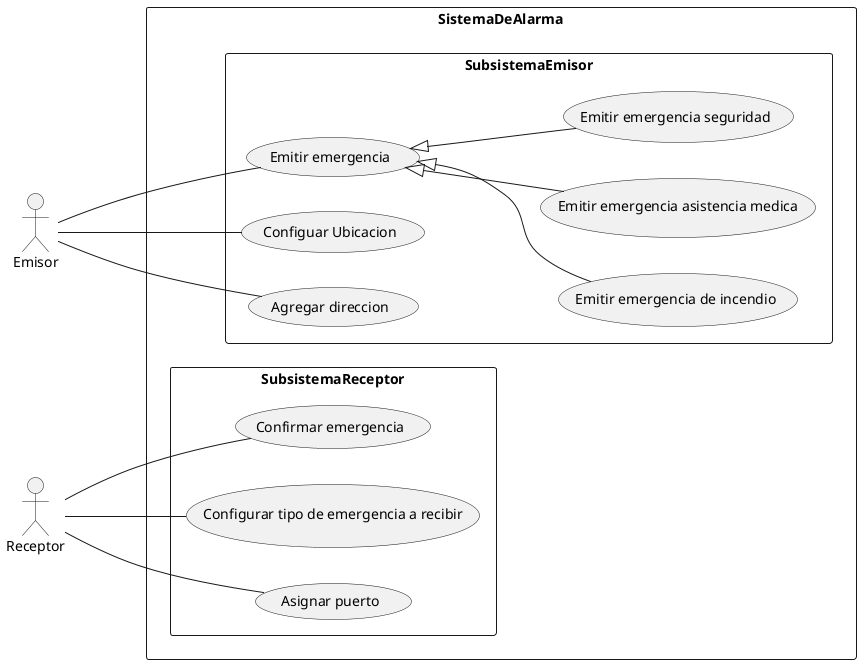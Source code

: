 @startuml prueba
left to right direction
skinparam monochrome true
actor "Emisor" as a1
rectangle SistemaDeAlarma{
    rectangle SubsistemaEmisor{
        usecase "Emitir emergencia" as UC1
        usecase "Emitir emergencia de incendio" as UC2
        usecase "Emitir emergencia asistencia medica" as UC3
        usecase "Emitir emergencia seguridad" as UC4
        usecase "Configuar Ubicacion" as UC8
        usecase "Agregar direccion" as UC9
        UC1<|-- UC2
        UC1<|-- UC3
        UC1<|-- UC4
    }
    rectangle SubsistemaReceptor{
        usecase "Confirmar emergencia" as UC6
        usecase "Configurar tipo de emergencia a recibir" as UC7
        usecase "Asignar puerto" as UC10
    }
}
actor "Receptor" as a2
a1---UC1
a1---UC8
a1---UC9
a2---UC6
a2---UC7
a2---UC10
@enduml